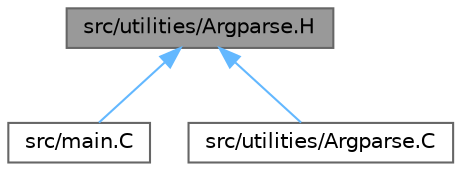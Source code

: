 digraph "src/utilities/Argparse.H"
{
 // LATEX_PDF_SIZE
  bgcolor="transparent";
  edge [fontname=Helvetica,fontsize=10,labelfontname=Helvetica,labelfontsize=10];
  node [fontname=Helvetica,fontsize=10,shape=box,height=0.2,width=0.4];
  Node1 [id="Node000001",label="src/utilities/Argparse.H",height=0.2,width=0.4,color="gray40", fillcolor="grey60", style="filled", fontcolor="black",tooltip="Command-line argument parsing utilities for deltaFlow."];
  Node1 -> Node2 [id="edge1_Node000001_Node000002",dir="back",color="steelblue1",style="solid",tooltip=" "];
  Node2 [id="Node000002",label="src/main.C",height=0.2,width=0.4,color="grey40", fillcolor="white", style="filled",URL="$main_8_c.html",tooltip="Main entry point for the deltaFlow (power flow analysis application)."];
  Node1 -> Node3 [id="edge2_Node000001_Node000003",dir="back",color="steelblue1",style="solid",tooltip=" "];
  Node3 [id="Node000003",label="src/utilities/Argparse.C",height=0.2,width=0.4,color="grey40", fillcolor="white", style="filled",URL="$_argparse_8_c.html",tooltip=" "];
}
